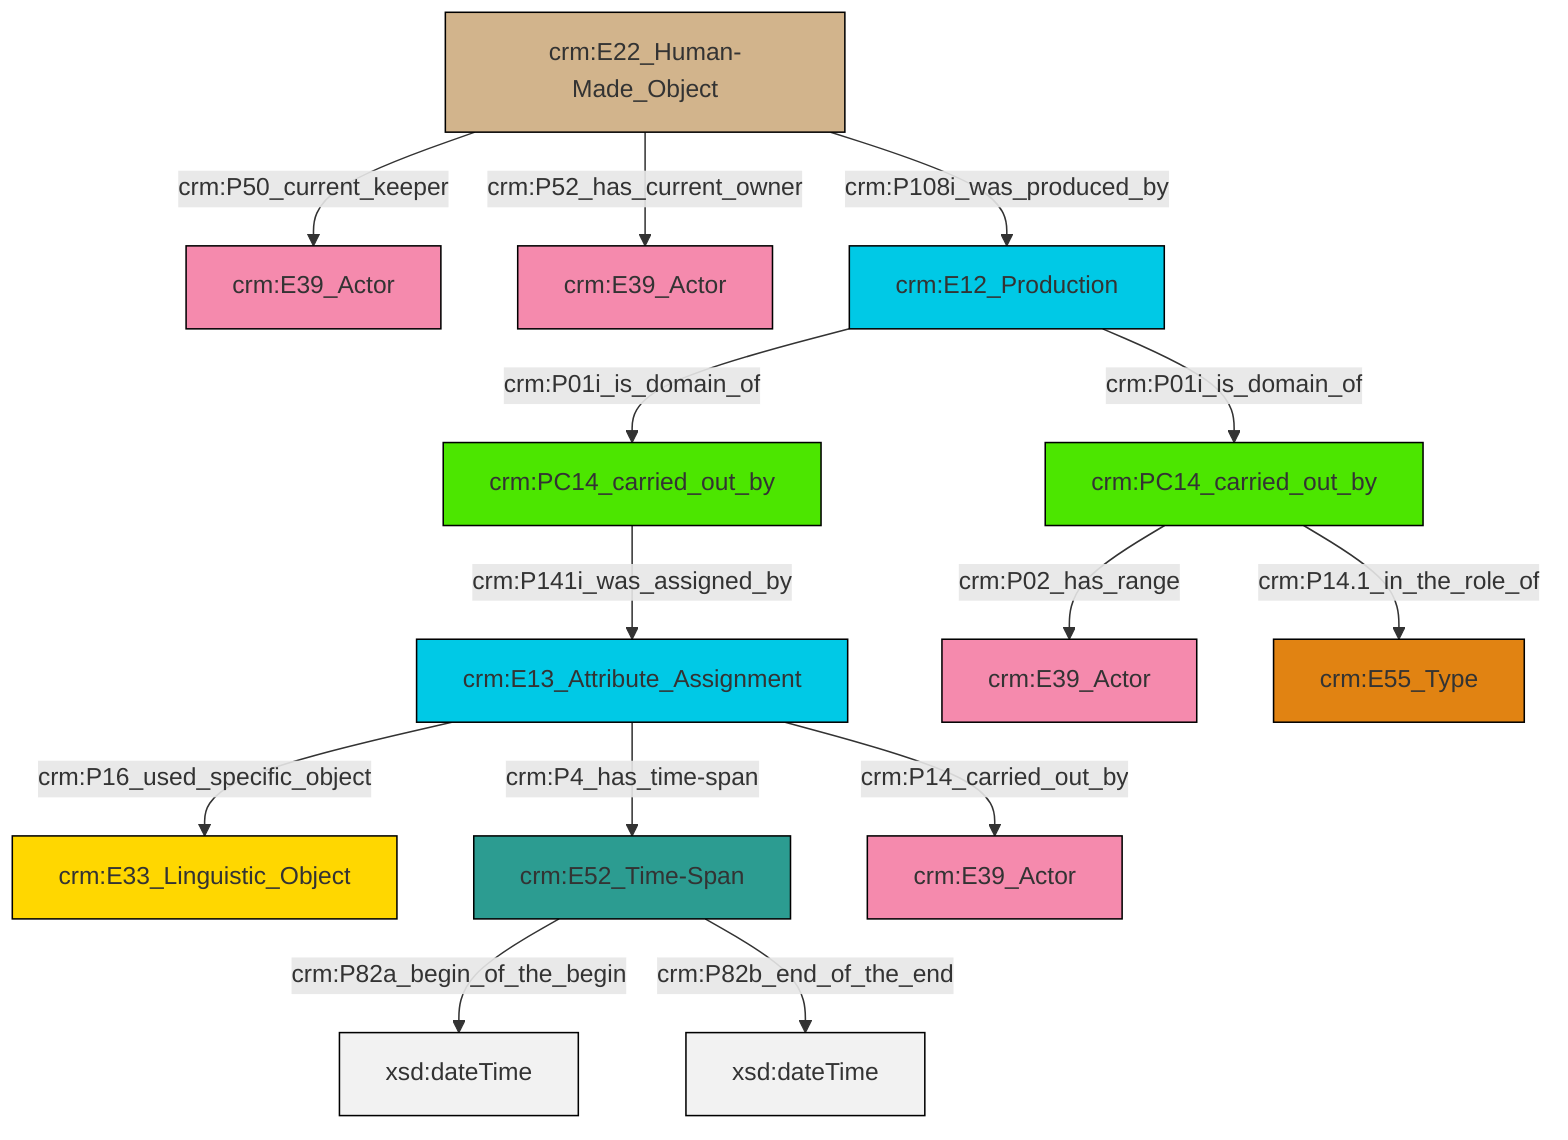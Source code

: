 graph TD
classDef Literal fill:#f2f2f2,stroke:#000000;
classDef CRM_Entity fill:#FFFFFF,stroke:#000000;
classDef Temporal_Entity fill:#00C9E6, stroke:#000000;
classDef Type fill:#E18312, stroke:#000000;
classDef Time-Span fill:#2C9C91, stroke:#000000;
classDef Appellation fill:#FFEB7F, stroke:#000000;
classDef Place fill:#008836, stroke:#000000;
classDef Persistent_Item fill:#B266B2, stroke:#000000;
classDef Conceptual_Object fill:#FFD700, stroke:#000000;
classDef Physical_Thing fill:#D2B48C, stroke:#000000;
classDef Actor fill:#f58aad, stroke:#000000;
classDef PC_Classes fill:#4ce600, stroke:#000000;
classDef Multi fill:#cccccc,stroke:#000000;

2["crm:E13_Attribute_Assignment"]:::Temporal_Entity -->|crm:P16_used_specific_object| 3["crm:E33_Linguistic_Object"]:::Conceptual_Object
9["crm:E22_Human-Made_Object"]:::Physical_Thing -->|crm:P50_current_keeper| 0["crm:E39_Actor"]:::Actor
9["crm:E22_Human-Made_Object"]:::Physical_Thing -->|crm:P52_has_current_owner| 10["crm:E39_Actor"]:::Actor
12["crm:PC14_carried_out_by"]:::PC_Classes -->|crm:P141i_was_assigned_by| 2["crm:E13_Attribute_Assignment"]:::Temporal_Entity
16["crm:PC14_carried_out_by"]:::PC_Classes -->|crm:P14.1_in_the_role_of| 17["crm:E55_Type"]:::Type
2["crm:E13_Attribute_Assignment"]:::Temporal_Entity -->|crm:P4_has_time-span| 5["crm:E52_Time-Span"]:::Time-Span
5["crm:E52_Time-Span"]:::Time-Span -->|crm:P82a_begin_of_the_begin| 18[xsd:dateTime]:::Literal
9["crm:E22_Human-Made_Object"]:::Physical_Thing -->|crm:P108i_was_produced_by| 14["crm:E12_Production"]:::Temporal_Entity
5["crm:E52_Time-Span"]:::Time-Span -->|crm:P82b_end_of_the_end| 22[xsd:dateTime]:::Literal
14["crm:E12_Production"]:::Temporal_Entity -->|crm:P01i_is_domain_of| 16["crm:PC14_carried_out_by"]:::PC_Classes
16["crm:PC14_carried_out_by"]:::PC_Classes -->|crm:P02_has_range| 7["crm:E39_Actor"]:::Actor
14["crm:E12_Production"]:::Temporal_Entity -->|crm:P01i_is_domain_of| 12["crm:PC14_carried_out_by"]:::PC_Classes
2["crm:E13_Attribute_Assignment"]:::Temporal_Entity -->|crm:P14_carried_out_by| 24["crm:E39_Actor"]:::Actor